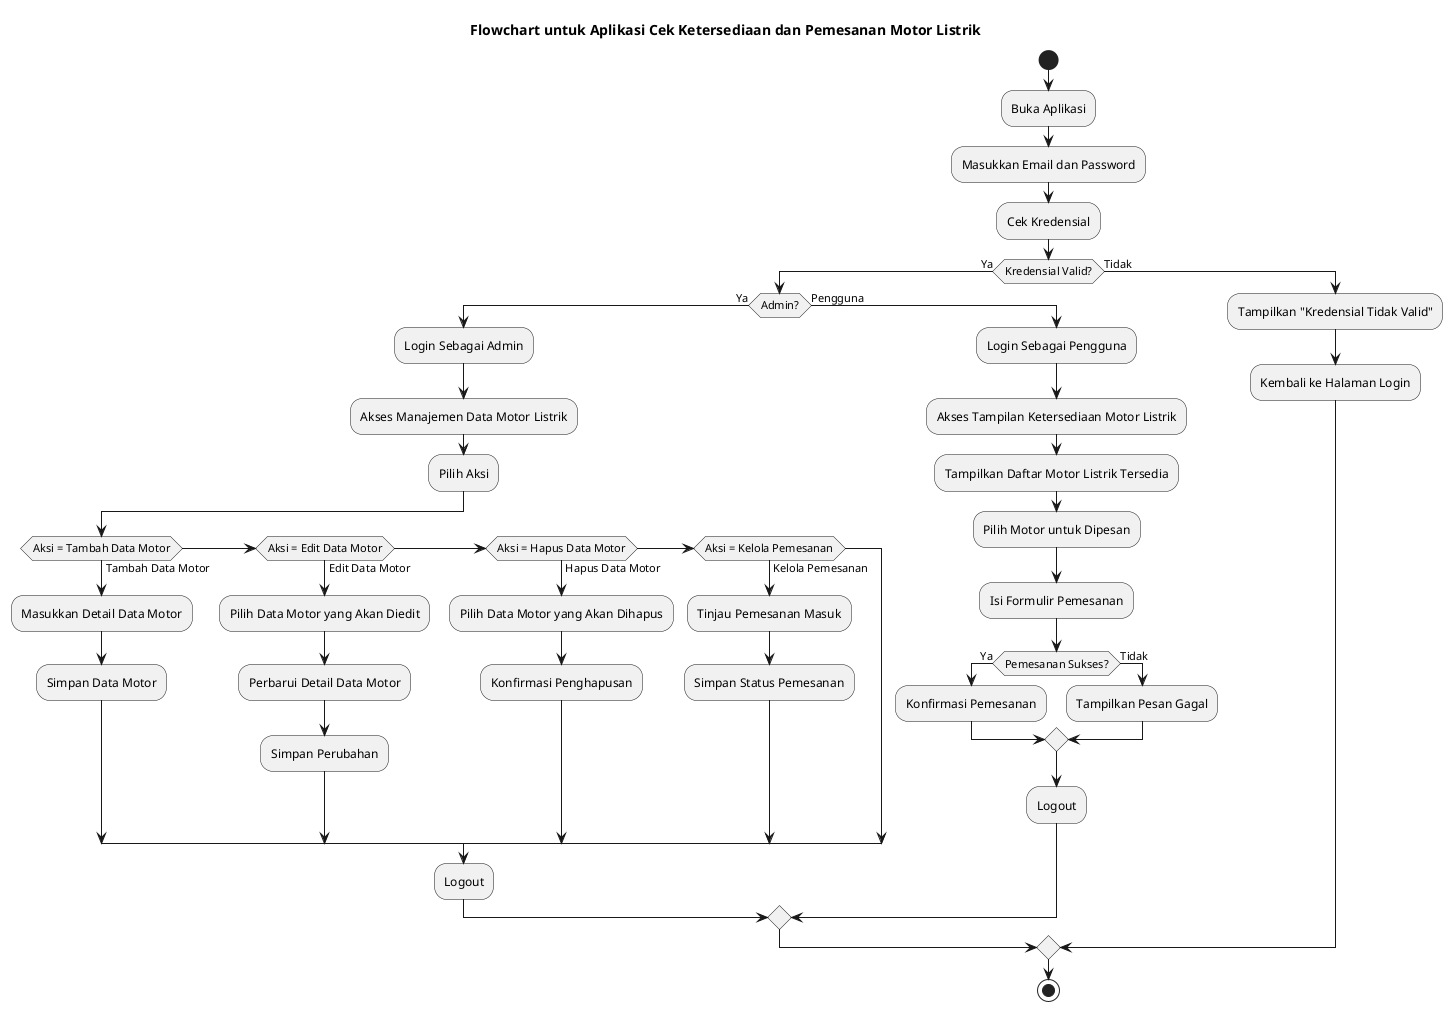 @startuml aplikasi_motor_listrik
title Flowchart untuk Aplikasi Cek Ketersediaan dan Pemesanan Motor Listrik

start

:Buka Aplikasi;

:Masukkan Email dan Password;

:Cek Kredensial;

if (Kredensial Valid?) then (Ya)
    if (Admin?) then (Ya)
        :Login Sebagai Admin;
        :Akses Manajemen Data Motor Listrik;
        :Pilih Aksi;
        
        if (Aksi = Tambah Data Motor) then (Tambah Data Motor)
            :Masukkan Detail Data Motor;
            :Simpan Data Motor;
        elseif (Aksi = Edit Data Motor) then (Edit Data Motor)
            :Pilih Data Motor yang Akan Diedit;
            :Perbarui Detail Data Motor;
            :Simpan Perubahan;
        elseif (Aksi = Hapus Data Motor) then (Hapus Data Motor)
            :Pilih Data Motor yang Akan Dihapus;
            :Konfirmasi Penghapusan;
        elseif (Aksi = Kelola Pemesanan) then (Kelola Pemesanan)
            :Tinjau Pemesanan Masuk;
            :Simpan Status Pemesanan;
        endif
        
        :Logout;
    else (Pengguna)
        :Login Sebagai Pengguna;
        :Akses Tampilan Ketersediaan Motor Listrik;
        :Tampilkan Daftar Motor Listrik Tersedia;
        :Pilih Motor untuk Dipesan;
        :Isi Formulir Pemesanan;
        
        if (Pemesanan Sukses?) then (Ya)
            :Konfirmasi Pemesanan;
        else (Tidak)
            :Tampilkan Pesan Gagal;
        endif
        
        :Logout;
    endif
else (Tidak)
    :Tampilkan "Kredensial Tidak Valid";
    :Kembali ke Halaman Login;
endif

stop

@enduml